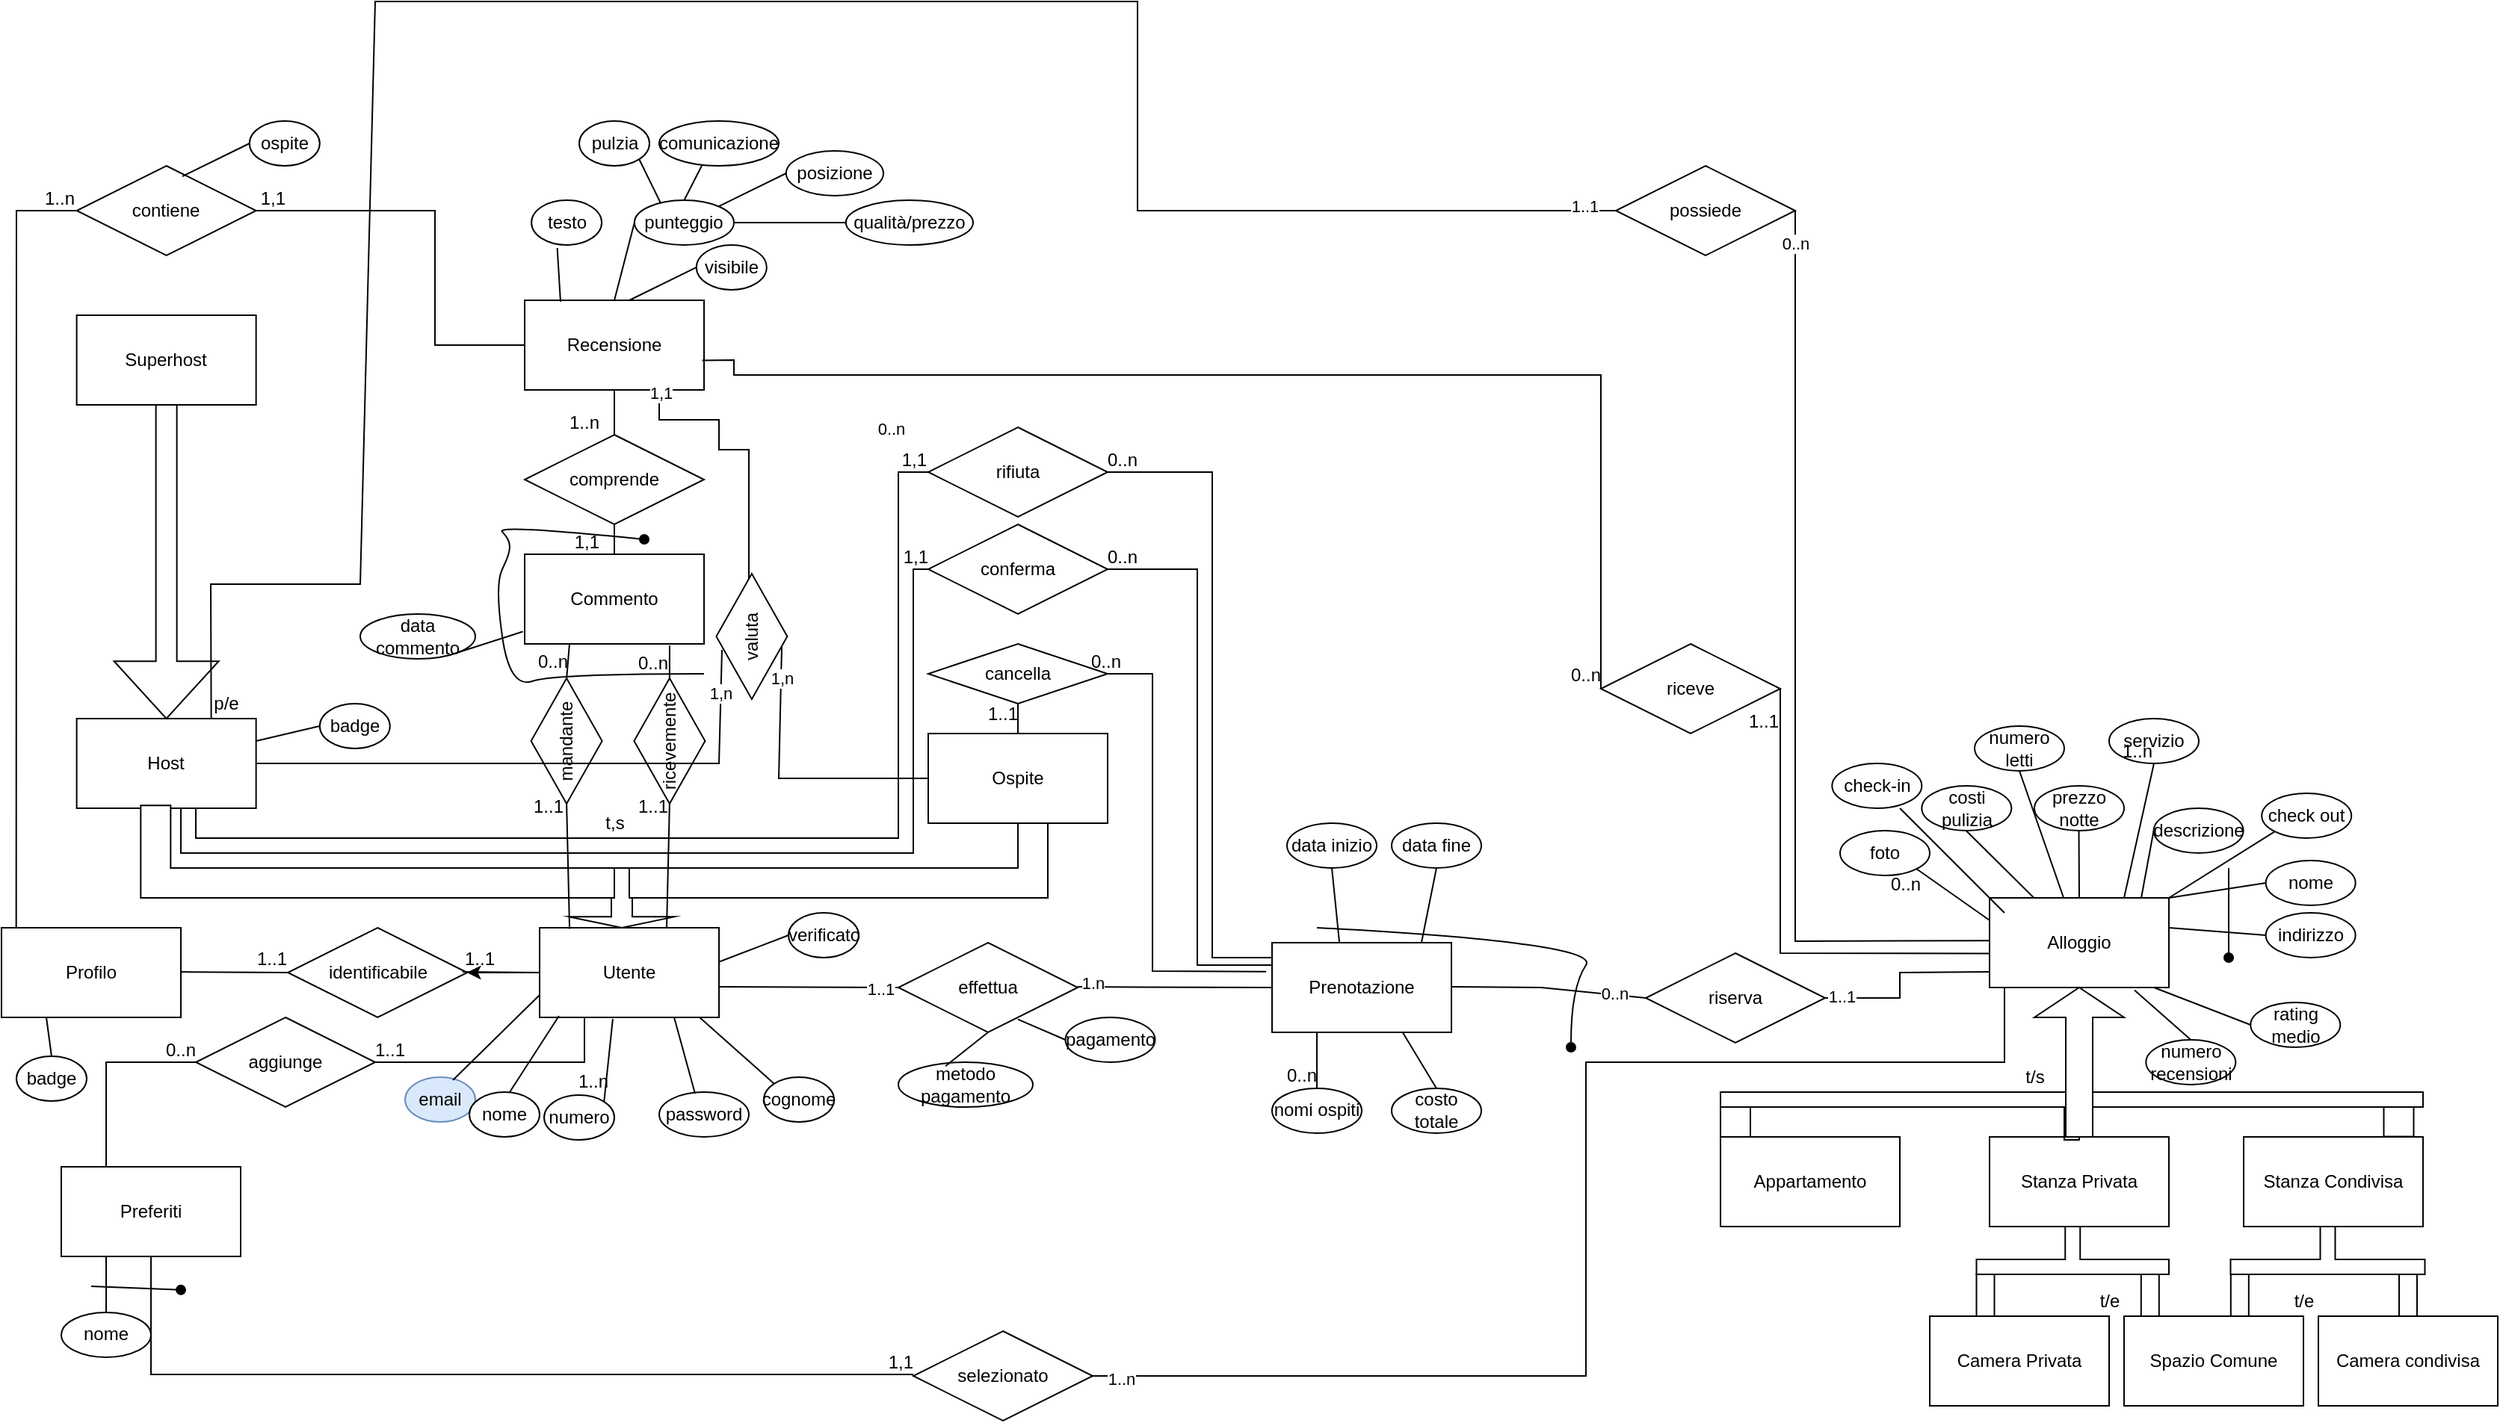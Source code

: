 <mxfile version="20.5.3" type="device"><diagram id="R2lEEEUBdFMjLlhIrx00" name="Page-1"><mxGraphModel dx="1554" dy="806" grid="1" gridSize="10" guides="1" tooltips="1" connect="1" arrows="1" fold="1" page="1" pageScale="1" pageWidth="850" pageHeight="1100" math="0" shadow="0" extFonts="Permanent Marker^https://fonts.googleapis.com/css?family=Permanent+Marker"><root><mxCell id="0"/><mxCell id="1" parent="0"/><mxCell id="AVyPvcWmfiNODIjCDEgU-160" value="aggiunge" style="shape=rhombus;perimeter=rhombusPerimeter;whiteSpace=wrap;html=1;align=center;" parent="1" vertex="1"><mxGeometry x="150" y="820" width="120" height="60" as="geometry"/></mxCell><mxCell id="AVyPvcWmfiNODIjCDEgU-39" value="" style="rounded=0;whiteSpace=wrap;html=1;rotation=90;" parent="1" vertex="1"><mxGeometry x="1610" y="876" width="27.5" height="20" as="geometry"/></mxCell><mxCell id="AVyPvcWmfiNODIjCDEgU-11" value="Alloggio" style="rounded=0;whiteSpace=wrap;html=1;" parent="1" vertex="1"><mxGeometry x="1350.0" y="740" width="120" height="60" as="geometry"/></mxCell><mxCell id="AVyPvcWmfiNODIjCDEgU-12" value="Host" style="rounded=0;whiteSpace=wrap;html=1;" parent="1" vertex="1"><mxGeometry x="70.31" y="620" width="120" height="60" as="geometry"/></mxCell><mxCell id="AVyPvcWmfiNODIjCDEgU-14" value="Ospite" style="rounded=0;whiteSpace=wrap;html=1;" parent="1" vertex="1"><mxGeometry x="640" y="630" width="120" height="60" as="geometry"/></mxCell><mxCell id="AVyPvcWmfiNODIjCDEgU-16" value="" style="shape=singleArrow;direction=north;whiteSpace=wrap;html=1;arrowWidth=0.2;arrowSize=0.183;rotation=-180;" parent="1" vertex="1"><mxGeometry x="400" y="720" width="70" height="40" as="geometry"/></mxCell><mxCell id="AVyPvcWmfiNODIjCDEgU-88" value="" style="edgeStyle=orthogonalEdgeStyle;rounded=0;orthogonalLoop=1;jettySize=auto;html=1;" parent="1" source="AVyPvcWmfiNODIjCDEgU-17" target="AVyPvcWmfiNODIjCDEgU-80" edge="1"><mxGeometry relative="1" as="geometry"/></mxCell><mxCell id="AVyPvcWmfiNODIjCDEgU-163" value="" style="edgeStyle=orthogonalEdgeStyle;rounded=0;orthogonalLoop=1;jettySize=auto;html=1;" parent="1" source="AVyPvcWmfiNODIjCDEgU-17" target="AVyPvcWmfiNODIjCDEgU-80" edge="1"><mxGeometry relative="1" as="geometry"/></mxCell><mxCell id="AVyPvcWmfiNODIjCDEgU-17" value="Utente" style="rounded=0;whiteSpace=wrap;html=1;" parent="1" vertex="1"><mxGeometry x="380" y="760" width="120" height="60" as="geometry"/></mxCell><mxCell id="AVyPvcWmfiNODIjCDEgU-19" value="Prenotazione" style="rounded=0;whiteSpace=wrap;html=1;" parent="1" vertex="1"><mxGeometry x="870" y="770" width="120" height="60" as="geometry"/></mxCell><mxCell id="AVyPvcWmfiNODIjCDEgU-21" value="Recensione" style="rounded=0;whiteSpace=wrap;html=1;" parent="1" vertex="1"><mxGeometry x="370" y="340" width="120" height="60" as="geometry"/></mxCell><mxCell id="AVyPvcWmfiNODIjCDEgU-22" value="" style="shape=corner;whiteSpace=wrap;html=1;rotation=-90;" parent="1" vertex="1"><mxGeometry x="240.64" y="550.65" width="61.88" height="316.83" as="geometry"/></mxCell><mxCell id="AVyPvcWmfiNODIjCDEgU-24" value="" style="shape=corner;whiteSpace=wrap;html=1;rotation=-180;" parent="1" vertex="1"><mxGeometry x="440" y="690" width="280" height="50" as="geometry"/></mxCell><mxCell id="AVyPvcWmfiNODIjCDEgU-26" value="Preferiti" style="rounded=0;whiteSpace=wrap;html=1;" parent="1" vertex="1"><mxGeometry x="60" y="920" width="120" height="60" as="geometry"/></mxCell><mxCell id="AVyPvcWmfiNODIjCDEgU-27" value="Profilo" style="rounded=0;whiteSpace=wrap;html=1;" parent="1" vertex="1"><mxGeometry x="20.0" y="760" width="120" height="60" as="geometry"/></mxCell><mxCell id="AVyPvcWmfiNODIjCDEgU-28" value="Appartamento" style="rounded=0;whiteSpace=wrap;html=1;" parent="1" vertex="1"><mxGeometry x="1170" y="900" width="120" height="60" as="geometry"/></mxCell><mxCell id="AVyPvcWmfiNODIjCDEgU-29" value="Stanza Privata" style="rounded=0;whiteSpace=wrap;html=1;" parent="1" vertex="1"><mxGeometry x="1350.0" y="900" width="120" height="60" as="geometry"/></mxCell><mxCell id="AVyPvcWmfiNODIjCDEgU-30" value="Stanza Condivisa" style="rounded=0;whiteSpace=wrap;html=1;" parent="1" vertex="1"><mxGeometry x="1520" y="900" width="120" height="60" as="geometry"/></mxCell><mxCell id="AVyPvcWmfiNODIjCDEgU-35" value="" style="shape=tee;whiteSpace=wrap;html=1;dx=10;dy=10;rotation=0;" parent="1" vertex="1"><mxGeometry x="1170" y="870" width="470" height="32" as="geometry"/></mxCell><mxCell id="AVyPvcWmfiNODIjCDEgU-37" value="" style="shape=singleArrow;direction=south;whiteSpace=wrap;html=1;rotation=-180;" parent="1" vertex="1"><mxGeometry x="1380" y="800" width="60" height="100" as="geometry"/></mxCell><mxCell id="AVyPvcWmfiNODIjCDEgU-38" value="" style="rounded=0;whiteSpace=wrap;html=1;rotation=90;" parent="1" vertex="1"><mxGeometry x="1170" y="880" width="20" height="20" as="geometry"/></mxCell><mxCell id="AVyPvcWmfiNODIjCDEgU-41" value="Superhost" style="rounded=0;whiteSpace=wrap;html=1;" parent="1" vertex="1"><mxGeometry x="70.31" y="350" width="120" height="60" as="geometry"/></mxCell><mxCell id="AVyPvcWmfiNODIjCDEgU-47" value="email" style="ellipse;whiteSpace=wrap;html=1;align=center;fillColor=#dae8fc;strokeColor=#6c8ebf;" parent="1" vertex="1"><mxGeometry x="290" y="860" width="47" height="30" as="geometry"/></mxCell><mxCell id="AVyPvcWmfiNODIjCDEgU-48" value="nome" style="ellipse;whiteSpace=wrap;html=1;align=center;" parent="1" vertex="1"><mxGeometry x="333" y="870" width="47" height="30" as="geometry"/></mxCell><mxCell id="AVyPvcWmfiNODIjCDEgU-49" value="cognome" style="ellipse;whiteSpace=wrap;html=1;align=center;" parent="1" vertex="1"><mxGeometry x="530" y="860" width="47" height="30" as="geometry"/></mxCell><mxCell id="AVyPvcWmfiNODIjCDEgU-50" value="password" style="ellipse;whiteSpace=wrap;html=1;align=center;" parent="1" vertex="1"><mxGeometry x="460" y="870" width="60" height="30" as="geometry"/></mxCell><mxCell id="AVyPvcWmfiNODIjCDEgU-51" value="" style="endArrow=none;html=1;rounded=0;dashPattern=1 2;exitX=0.408;exitY=1.017;exitDx=0;exitDy=0;entryX=1;entryY=0;entryDx=0;entryDy=0;exitPerimeter=0;" parent="1" source="AVyPvcWmfiNODIjCDEgU-17" target="AVyPvcWmfiNODIjCDEgU-53" edge="1"><mxGeometry relative="1" as="geometry"><mxPoint x="480" y="979.09" as="sourcePoint"/><mxPoint x="640" y="979.09" as="targetPoint"/><Array as="points"/></mxGeometry></mxCell><mxCell id="AVyPvcWmfiNODIjCDEgU-52" value="1..n" style="resizable=0;html=1;align=right;verticalAlign=bottom;" parent="AVyPvcWmfiNODIjCDEgU-51" connectable="0" vertex="1"><mxGeometry x="1" relative="1" as="geometry"><mxPoint x="3" y="-5" as="offset"/></mxGeometry></mxCell><mxCell id="AVyPvcWmfiNODIjCDEgU-53" value="numero" style="ellipse;whiteSpace=wrap;html=1;align=center;" parent="1" vertex="1"><mxGeometry x="383" y="872" width="47" height="30" as="geometry"/></mxCell><mxCell id="AVyPvcWmfiNODIjCDEgU-54" value="" style="endArrow=none;html=1;rounded=0;entryX=0;entryY=0.75;entryDx=0;entryDy=0;exitX=0.681;exitY=0.067;exitDx=0;exitDy=0;exitPerimeter=0;" parent="1" source="AVyPvcWmfiNODIjCDEgU-47" target="AVyPvcWmfiNODIjCDEgU-17" edge="1"><mxGeometry relative="1" as="geometry"><mxPoint x="337" y="874.55" as="sourcePoint"/><mxPoint x="380" y="880" as="targetPoint"/><Array as="points"/></mxGeometry></mxCell><mxCell id="AVyPvcWmfiNODIjCDEgU-55" value="" style="endArrow=none;html=1;rounded=0;entryX=0.108;entryY=0.983;entryDx=0;entryDy=0;entryPerimeter=0;" parent="1" target="AVyPvcWmfiNODIjCDEgU-17" edge="1"><mxGeometry relative="1" as="geometry"><mxPoint x="360" y="870" as="sourcePoint"/><mxPoint x="390" y="900" as="targetPoint"/><Array as="points"/></mxGeometry></mxCell><mxCell id="AVyPvcWmfiNODIjCDEgU-56" value="" style="endArrow=none;html=1;rounded=0;entryX=0;entryY=0;entryDx=0;entryDy=0;exitX=0.892;exitY=1;exitDx=0;exitDy=0;exitPerimeter=0;" parent="1" source="AVyPvcWmfiNODIjCDEgU-17" target="AVyPvcWmfiNODIjCDEgU-49" edge="1"><mxGeometry relative="1" as="geometry"><mxPoint x="480" y="886.48" as="sourcePoint"/><mxPoint x="543.853" y="900.004" as="targetPoint"/><Array as="points"/></mxGeometry></mxCell><mxCell id="AVyPvcWmfiNODIjCDEgU-57" value="" style="endArrow=none;html=1;rounded=0;entryX=0.4;entryY=0.033;entryDx=0;entryDy=0;exitX=0.75;exitY=1;exitDx=0;exitDy=0;entryPerimeter=0;" parent="1" source="AVyPvcWmfiNODIjCDEgU-17" target="AVyPvcWmfiNODIjCDEgU-50" edge="1"><mxGeometry relative="1" as="geometry"><mxPoint x="510" y="900" as="sourcePoint"/><mxPoint x="540.0" y="885" as="targetPoint"/><Array as="points"/></mxGeometry></mxCell><mxCell id="AVyPvcWmfiNODIjCDEgU-58" value="verificato" style="ellipse;whiteSpace=wrap;html=1;align=center;" parent="1" vertex="1"><mxGeometry x="546.5" y="750" width="47" height="30" as="geometry"/></mxCell><mxCell id="AVyPvcWmfiNODIjCDEgU-59" value="" style="endArrow=none;html=1;rounded=0;entryX=0;entryY=0.5;entryDx=0;entryDy=0;exitX=1.005;exitY=0.377;exitDx=0;exitDy=0;exitPerimeter=0;" parent="1" source="AVyPvcWmfiNODIjCDEgU-17" target="AVyPvcWmfiNODIjCDEgU-58" edge="1"><mxGeometry relative="1" as="geometry"><mxPoint x="500" y="770" as="sourcePoint"/><mxPoint x="563.853" y="760.004" as="targetPoint"/><Array as="points"/></mxGeometry></mxCell><mxCell id="AVyPvcWmfiNODIjCDEgU-61" value="effettua" style="shape=rhombus;perimeter=rhombusPerimeter;whiteSpace=wrap;html=1;align=center;" parent="1" vertex="1"><mxGeometry x="620" y="770" width="120" height="60" as="geometry"/></mxCell><mxCell id="AVyPvcWmfiNODIjCDEgU-62" value="riserva" style="shape=rhombus;perimeter=rhombusPerimeter;whiteSpace=wrap;html=1;align=center;" parent="1" vertex="1"><mxGeometry x="1120" y="777" width="120" height="60" as="geometry"/></mxCell><mxCell id="AVyPvcWmfiNODIjCDEgU-63" value="pagamento" style="ellipse;whiteSpace=wrap;html=1;align=center;" parent="1" vertex="1"><mxGeometry x="731.76" y="820" width="60" height="30" as="geometry"/></mxCell><mxCell id="AVyPvcWmfiNODIjCDEgU-64" value="" style="endArrow=none;html=1;rounded=0;entryX=0;entryY=0.5;entryDx=0;entryDy=0;exitX=0.852;exitY=0.655;exitDx=0;exitDy=0;exitPerimeter=0;" parent="1" target="AVyPvcWmfiNODIjCDEgU-63" edge="1"><mxGeometry relative="1" as="geometry"><mxPoint x="700.0" y="821.3" as="sourcePoint"/><mxPoint x="754.76" y="800" as="targetPoint"/><Array as="points"/></mxGeometry></mxCell><mxCell id="AVyPvcWmfiNODIjCDEgU-69" value="" style="endArrow=none;html=1;rounded=0;" parent="1" edge="1"><mxGeometry relative="1" as="geometry"><mxPoint x="500" y="799.55" as="sourcePoint"/><mxPoint x="620" y="800" as="targetPoint"/></mxGeometry></mxCell><mxCell id="Gj73CBvljKfEd9_Tc63P-2" value="1..1" style="edgeLabel;html=1;align=center;verticalAlign=middle;resizable=0;points=[];" parent="AVyPvcWmfiNODIjCDEgU-69" vertex="1" connectable="0"><mxGeometry x="0.8" y="-1" relative="1" as="geometry"><mxPoint as="offset"/></mxGeometry></mxCell><mxCell id="AVyPvcWmfiNODIjCDEgU-70" value="" style="endArrow=none;html=1;rounded=0;entryX=0;entryY=0.5;entryDx=0;entryDy=0;" parent="1" target="AVyPvcWmfiNODIjCDEgU-19" edge="1"><mxGeometry relative="1" as="geometry"><mxPoint x="740" y="799.55" as="sourcePoint"/><mxPoint x="860" y="800" as="targetPoint"/></mxGeometry></mxCell><mxCell id="Gj73CBvljKfEd9_Tc63P-1" value="1.n" style="edgeLabel;html=1;align=center;verticalAlign=middle;resizable=0;points=[];" parent="AVyPvcWmfiNODIjCDEgU-70" vertex="1" connectable="0"><mxGeometry x="-0.846" y="3" relative="1" as="geometry"><mxPoint as="offset"/></mxGeometry></mxCell><mxCell id="AVyPvcWmfiNODIjCDEgU-72" value="" style="endArrow=none;html=1;rounded=0;entryX=0;entryY=0.5;entryDx=0;entryDy=0;" parent="1" target="AVyPvcWmfiNODIjCDEgU-62" edge="1"><mxGeometry relative="1" as="geometry"><mxPoint x="990" y="799.55" as="sourcePoint"/><mxPoint x="1120" y="800" as="targetPoint"/><Array as="points"><mxPoint x="1050" y="800"/></Array></mxGeometry></mxCell><mxCell id="Gj73CBvljKfEd9_Tc63P-3" value="0..n" style="edgeLabel;html=1;align=center;verticalAlign=middle;resizable=0;points=[];" parent="AVyPvcWmfiNODIjCDEgU-72" vertex="1" connectable="0"><mxGeometry x="0.675" y="1" relative="1" as="geometry"><mxPoint as="offset"/></mxGeometry></mxCell><mxCell id="AVyPvcWmfiNODIjCDEgU-73" value="" style="endArrow=none;html=1;rounded=0;exitX=1;exitY=0.5;exitDx=0;exitDy=0;" parent="1" source="AVyPvcWmfiNODIjCDEgU-62" edge="1"><mxGeometry relative="1" as="geometry"><mxPoint x="1250" y="789.09" as="sourcePoint"/><mxPoint x="1350" y="789.54" as="targetPoint"/><Array as="points"><mxPoint x="1290" y="807"/><mxPoint x="1290" y="790"/></Array></mxGeometry></mxCell><mxCell id="Gj73CBvljKfEd9_Tc63P-4" value="1..1" style="edgeLabel;html=1;align=center;verticalAlign=middle;resizable=0;points=[];" parent="AVyPvcWmfiNODIjCDEgU-73" vertex="1" connectable="0"><mxGeometry x="-0.827" y="1" relative="1" as="geometry"><mxPoint as="offset"/></mxGeometry></mxCell><mxCell id="AVyPvcWmfiNODIjCDEgU-74" value="" style="shape=tee;whiteSpace=wrap;html=1;dx=10;dy=10;rotation=-180;" parent="1" vertex="1"><mxGeometry x="1341.25" y="960" width="128.75" height="32" as="geometry"/></mxCell><mxCell id="AVyPvcWmfiNODIjCDEgU-75" value="" style="shape=tee;whiteSpace=wrap;html=1;dx=10;dy=10;rotation=-180;" parent="1" vertex="1"><mxGeometry x="1511.25" y="960" width="130" height="32" as="geometry"/></mxCell><mxCell id="AVyPvcWmfiNODIjCDEgU-76" value="" style="rounded=0;whiteSpace=wrap;html=1;rotation=90;" parent="1" vertex="1"><mxGeometry x="1329.84" y="1003.42" width="34.82" height="12" as="geometry"/></mxCell><mxCell id="AVyPvcWmfiNODIjCDEgU-77" value="" style="rounded=0;whiteSpace=wrap;html=1;rotation=90;" parent="1" vertex="1"><mxGeometry x="1440.0" y="1003.42" width="34.82" height="12" as="geometry"/></mxCell><mxCell id="AVyPvcWmfiNODIjCDEgU-78" value="" style="rounded=0;whiteSpace=wrap;html=1;rotation=90;" parent="1" vertex="1"><mxGeometry x="1500" y="1003.42" width="34.82" height="12" as="geometry"/></mxCell><mxCell id="AVyPvcWmfiNODIjCDEgU-79" value="" style="rounded=0;whiteSpace=wrap;html=1;rotation=90;" parent="1" vertex="1"><mxGeometry x="1612.59" y="1003.42" width="34.82" height="12" as="geometry"/></mxCell><mxCell id="AVyPvcWmfiNODIjCDEgU-33" value="Camera condivisa" style="rounded=0;whiteSpace=wrap;html=1;" parent="1" vertex="1"><mxGeometry x="1570" y="1020" width="120" height="60" as="geometry"/></mxCell><mxCell id="AVyPvcWmfiNODIjCDEgU-31" value="Spazio Comune" style="rounded=0;whiteSpace=wrap;html=1;" parent="1" vertex="1"><mxGeometry x="1440" y="1020" width="120" height="60" as="geometry"/></mxCell><mxCell id="AVyPvcWmfiNODIjCDEgU-32" value="Camera Privata" style="rounded=0;whiteSpace=wrap;html=1;" parent="1" vertex="1"><mxGeometry x="1310" y="1020" width="120" height="60" as="geometry"/></mxCell><mxCell id="AVyPvcWmfiNODIjCDEgU-80" value="identificabile" style="shape=rhombus;perimeter=rhombusPerimeter;whiteSpace=wrap;html=1;align=center;" parent="1" vertex="1"><mxGeometry x="211.58" y="760" width="120" height="60" as="geometry"/></mxCell><mxCell id="AVyPvcWmfiNODIjCDEgU-82" value="" style="endArrow=none;html=1;rounded=0;entryX=0;entryY=0.5;entryDx=0;entryDy=0;" parent="1" target="AVyPvcWmfiNODIjCDEgU-80" edge="1"><mxGeometry relative="1" as="geometry"><mxPoint x="140" y="789.55" as="sourcePoint"/><mxPoint x="300" y="789.55" as="targetPoint"/></mxGeometry></mxCell><mxCell id="AVyPvcWmfiNODIjCDEgU-84" value="1..1" style="resizable=0;html=1;align=right;verticalAlign=bottom;" parent="AVyPvcWmfiNODIjCDEgU-82" connectable="0" vertex="1"><mxGeometry x="1" relative="1" as="geometry"/></mxCell><mxCell id="AVyPvcWmfiNODIjCDEgU-85" value="" style="endArrow=none;html=1;rounded=0;" parent="1" edge="1"><mxGeometry relative="1" as="geometry"><mxPoint x="328.42" y="789.55" as="sourcePoint"/><mxPoint x="380" y="790" as="targetPoint"/></mxGeometry></mxCell><mxCell id="AVyPvcWmfiNODIjCDEgU-86" value="1..1" style="resizable=0;html=1;align=left;verticalAlign=bottom;" parent="AVyPvcWmfiNODIjCDEgU-85" connectable="0" vertex="1"><mxGeometry x="-1" relative="1" as="geometry"/></mxCell><mxCell id="AVyPvcWmfiNODIjCDEgU-89" value="indirizzo" style="ellipse;whiteSpace=wrap;html=1;align=center;" parent="1" vertex="1"><mxGeometry x="1534.82" y="750" width="60" height="30" as="geometry"/></mxCell><mxCell id="AVyPvcWmfiNODIjCDEgU-90" value="" style="endArrow=none;html=1;rounded=0;entryX=0;entryY=0.5;entryDx=0;entryDy=0;exitX=1;exitY=0.5;exitDx=0;exitDy=0;" parent="1" target="AVyPvcWmfiNODIjCDEgU-89" edge="1"><mxGeometry relative="1" as="geometry"><mxPoint x="1470" y="760" as="sourcePoint"/><mxPoint x="1544.76" y="700" as="targetPoint"/><Array as="points"/></mxGeometry></mxCell><mxCell id="AVyPvcWmfiNODIjCDEgU-93" value="nome" style="ellipse;whiteSpace=wrap;html=1;align=center;" parent="1" vertex="1"><mxGeometry x="1534.82" y="715" width="60" height="30" as="geometry"/></mxCell><mxCell id="AVyPvcWmfiNODIjCDEgU-94" value="" style="endArrow=none;html=1;rounded=0;entryX=0;entryY=0.5;entryDx=0;entryDy=0;exitX=1;exitY=0.5;exitDx=0;exitDy=0;" parent="1" target="AVyPvcWmfiNODIjCDEgU-93" edge="1"><mxGeometry relative="1" as="geometry"><mxPoint x="1470" y="740" as="sourcePoint"/><mxPoint x="1544.76" y="680" as="targetPoint"/><Array as="points"/></mxGeometry></mxCell><mxCell id="AVyPvcWmfiNODIjCDEgU-95" value="descrizione" style="ellipse;whiteSpace=wrap;html=1;align=center;" parent="1" vertex="1"><mxGeometry x="1459.82" y="680" width="60" height="30" as="geometry"/></mxCell><mxCell id="AVyPvcWmfiNODIjCDEgU-96" value="" style="endArrow=none;html=1;rounded=0;entryX=0;entryY=0.5;entryDx=0;entryDy=0;exitX=0.846;exitY=-0.002;exitDx=0;exitDy=0;exitPerimeter=0;" parent="1" source="AVyPvcWmfiNODIjCDEgU-11" target="AVyPvcWmfiNODIjCDEgU-95" edge="1"><mxGeometry relative="1" as="geometry"><mxPoint x="1395" y="705" as="sourcePoint"/><mxPoint x="1469.76" y="645" as="targetPoint"/><Array as="points"/></mxGeometry></mxCell><mxCell id="AVyPvcWmfiNODIjCDEgU-97" value="prezzo notte" style="ellipse;whiteSpace=wrap;html=1;align=center;" parent="1" vertex="1"><mxGeometry x="1380.0" y="665" width="60" height="30" as="geometry"/></mxCell><mxCell id="AVyPvcWmfiNODIjCDEgU-98" value="" style="endArrow=none;html=1;rounded=0;entryX=0;entryY=0.5;entryDx=0;entryDy=0;exitX=0.5;exitY=0;exitDx=0;exitDy=0;" parent="1" source="AVyPvcWmfiNODIjCDEgU-11" edge="1"><mxGeometry relative="1" as="geometry"><mxPoint x="1401.47" y="740.0" as="sourcePoint"/><mxPoint x="1409.77" y="695.12" as="targetPoint"/><Array as="points"/></mxGeometry></mxCell><mxCell id="AVyPvcWmfiNODIjCDEgU-99" value="costi pulizia" style="ellipse;whiteSpace=wrap;html=1;align=center;" parent="1" vertex="1"><mxGeometry x="1304.66" y="665" width="60" height="30" as="geometry"/></mxCell><mxCell id="AVyPvcWmfiNODIjCDEgU-100" value="" style="endArrow=none;html=1;rounded=0;entryX=0;entryY=0.5;entryDx=0;entryDy=0;" parent="1" source="AVyPvcWmfiNODIjCDEgU-11" edge="1"><mxGeometry relative="1" as="geometry"><mxPoint x="1334.66" y="740" as="sourcePoint"/><mxPoint x="1334.43" y="695.12" as="targetPoint"/><Array as="points"/></mxGeometry></mxCell><mxCell id="AVyPvcWmfiNODIjCDEgU-101" value="foto" style="ellipse;whiteSpace=wrap;html=1;align=center;" parent="1" vertex="1"><mxGeometry x="1250.0" y="695" width="60" height="30" as="geometry"/></mxCell><mxCell id="AVyPvcWmfiNODIjCDEgU-111" value="" style="endArrow=none;html=1;rounded=0;exitX=0;exitY=0.25;exitDx=0;exitDy=0;entryX=1;entryY=1;entryDx=0;entryDy=0;" parent="1" source="AVyPvcWmfiNODIjCDEgU-11" target="AVyPvcWmfiNODIjCDEgU-101" edge="1"><mxGeometry relative="1" as="geometry"><mxPoint x="980" y="860" as="sourcePoint"/><mxPoint x="1310" y="730" as="targetPoint"/></mxGeometry></mxCell><mxCell id="AVyPvcWmfiNODIjCDEgU-112" value="0..n" style="resizable=0;html=1;align=right;verticalAlign=bottom;" parent="AVyPvcWmfiNODIjCDEgU-111" connectable="0" vertex="1"><mxGeometry x="1" relative="1" as="geometry"><mxPoint x="3" y="19" as="offset"/></mxGeometry></mxCell><mxCell id="AVyPvcWmfiNODIjCDEgU-113" value="servizio" style="ellipse;whiteSpace=wrap;html=1;align=center;" parent="1" vertex="1"><mxGeometry x="1430.0" y="620" width="60" height="30" as="geometry"/></mxCell><mxCell id="AVyPvcWmfiNODIjCDEgU-114" value="" style="endArrow=none;html=1;rounded=0;entryX=0.5;entryY=1;entryDx=0;entryDy=0;exitX=0.75;exitY=0;exitDx=0;exitDy=0;" parent="1" source="AVyPvcWmfiNODIjCDEgU-11" target="AVyPvcWmfiNODIjCDEgU-113" edge="1"><mxGeometry relative="1" as="geometry"><mxPoint x="1440" y="730" as="sourcePoint"/><mxPoint x="1490" y="655" as="targetPoint"/></mxGeometry></mxCell><mxCell id="AVyPvcWmfiNODIjCDEgU-115" value="1..n" style="resizable=0;html=1;align=right;verticalAlign=bottom;" parent="AVyPvcWmfiNODIjCDEgU-114" connectable="0" vertex="1"><mxGeometry x="1" relative="1" as="geometry"/></mxCell><mxCell id="AVyPvcWmfiNODIjCDEgU-116" value="numero letti" style="ellipse;whiteSpace=wrap;html=1;align=center;" parent="1" vertex="1"><mxGeometry x="1340.0" y="625" width="60" height="30" as="geometry"/></mxCell><mxCell id="AVyPvcWmfiNODIjCDEgU-117" value="" style="endArrow=none;html=1;rounded=0;entryX=0.5;entryY=1;entryDx=0;entryDy=0;" parent="1" source="AVyPvcWmfiNODIjCDEgU-11" target="AVyPvcWmfiNODIjCDEgU-116" edge="1"><mxGeometry relative="1" as="geometry"><mxPoint x="1350" y="745" as="sourcePoint"/><mxPoint x="1400" y="660" as="targetPoint"/></mxGeometry></mxCell><mxCell id="AVyPvcWmfiNODIjCDEgU-118" value="" style="resizable=0;html=1;align=right;verticalAlign=bottom;" parent="AVyPvcWmfiNODIjCDEgU-117" connectable="0" vertex="1"><mxGeometry x="1" relative="1" as="geometry"/></mxCell><mxCell id="AVyPvcWmfiNODIjCDEgU-121" value="check-in" style="ellipse;whiteSpace=wrap;html=1;align=center;" parent="1" vertex="1"><mxGeometry x="1244.66" y="650" width="60" height="30" as="geometry"/></mxCell><mxCell id="AVyPvcWmfiNODIjCDEgU-122" value="" style="endArrow=none;html=1;rounded=0;entryX=0.756;entryY=1;entryDx=0;entryDy=0;exitX=0.083;exitY=0.167;exitDx=0;exitDy=0;exitPerimeter=0;entryPerimeter=0;" parent="1" source="AVyPvcWmfiNODIjCDEgU-11" target="AVyPvcWmfiNODIjCDEgU-121" edge="1"><mxGeometry relative="1" as="geometry"><mxPoint x="1304.225" y="765" as="sourcePoint"/><mxPoint x="1304.66" y="685" as="targetPoint"/></mxGeometry></mxCell><mxCell id="AVyPvcWmfiNODIjCDEgU-123" value="" style="resizable=0;html=1;align=right;verticalAlign=bottom;" parent="AVyPvcWmfiNODIjCDEgU-122" connectable="0" vertex="1"><mxGeometry x="1" relative="1" as="geometry"/></mxCell><mxCell id="AVyPvcWmfiNODIjCDEgU-124" value="check out" style="ellipse;whiteSpace=wrap;html=1;align=center;" parent="1" vertex="1"><mxGeometry x="1532.11" y="670" width="60" height="30" as="geometry"/></mxCell><mxCell id="AVyPvcWmfiNODIjCDEgU-125" value="" style="endArrow=none;html=1;rounded=0;entryX=0;entryY=1;entryDx=0;entryDy=0;exitX=1;exitY=0;exitDx=0;exitDy=0;" parent="1" source="AVyPvcWmfiNODIjCDEgU-11" target="AVyPvcWmfiNODIjCDEgU-124" edge="1"><mxGeometry relative="1" as="geometry"><mxPoint x="1647.41" y="770.02" as="sourcePoint"/><mxPoint x="1592.11" y="705" as="targetPoint"/></mxGeometry></mxCell><mxCell id="AVyPvcWmfiNODIjCDEgU-126" value="" style="resizable=0;html=1;align=right;verticalAlign=bottom;" parent="AVyPvcWmfiNODIjCDEgU-125" connectable="0" vertex="1"><mxGeometry x="1" relative="1" as="geometry"/></mxCell><mxCell id="AVyPvcWmfiNODIjCDEgU-131" value="rating medio" style="ellipse;whiteSpace=wrap;html=1;align=center;" parent="1" vertex="1"><mxGeometry x="1524.64" y="810" width="60" height="30" as="geometry"/></mxCell><mxCell id="AVyPvcWmfiNODIjCDEgU-132" value="" style="endArrow=none;html=1;rounded=0;entryX=0;entryY=0.5;entryDx=0;entryDy=0;" parent="1" target="AVyPvcWmfiNODIjCDEgU-131" edge="1"><mxGeometry relative="1" as="geometry"><mxPoint x="1460" y="800" as="sourcePoint"/><mxPoint x="1534.58" y="760" as="targetPoint"/><Array as="points"/></mxGeometry></mxCell><mxCell id="AVyPvcWmfiNODIjCDEgU-133" value="numero recensioni" style="ellipse;whiteSpace=wrap;html=1;align=center;" parent="1" vertex="1"><mxGeometry x="1454.66" y="835" width="60" height="30" as="geometry"/></mxCell><mxCell id="AVyPvcWmfiNODIjCDEgU-134" value="" style="endArrow=none;html=1;rounded=0;entryX=0.5;entryY=0;entryDx=0;entryDy=0;exitX=0.808;exitY=1.029;exitDx=0;exitDy=0;exitPerimeter=0;" parent="1" source="AVyPvcWmfiNODIjCDEgU-11" target="AVyPvcWmfiNODIjCDEgU-133" edge="1"><mxGeometry relative="1" as="geometry"><mxPoint x="1560" y="825" as="sourcePoint"/><mxPoint x="1484.43" y="865.12" as="targetPoint"/><Array as="points"/></mxGeometry></mxCell><mxCell id="AVyPvcWmfiNODIjCDEgU-137" value="data inizio" style="ellipse;whiteSpace=wrap;html=1;align=center;" parent="1" vertex="1"><mxGeometry x="880.0" y="690" width="60" height="30" as="geometry"/></mxCell><mxCell id="AVyPvcWmfiNODIjCDEgU-138" value="" style="endArrow=none;html=1;rounded=0;entryX=0.5;entryY=1;entryDx=0;entryDy=0;" parent="1" target="AVyPvcWmfiNODIjCDEgU-137" edge="1"><mxGeometry relative="1" as="geometry"><mxPoint x="915.064" y="770" as="sourcePoint"/><mxPoint x="869.77" y="725.12" as="targetPoint"/><Array as="points"/></mxGeometry></mxCell><mxCell id="AVyPvcWmfiNODIjCDEgU-139" value="data fine" style="ellipse;whiteSpace=wrap;html=1;align=center;" parent="1" vertex="1"><mxGeometry x="950.0" y="690" width="60" height="30" as="geometry"/></mxCell><mxCell id="AVyPvcWmfiNODIjCDEgU-140" value="" style="endArrow=none;html=1;rounded=0;entryX=0.5;entryY=1;entryDx=0;entryDy=0;exitX=0.833;exitY=0;exitDx=0;exitDy=0;exitPerimeter=0;" parent="1" source="AVyPvcWmfiNODIjCDEgU-19" target="AVyPvcWmfiNODIjCDEgU-139" edge="1"><mxGeometry relative="1" as="geometry"><mxPoint x="985.064" y="770" as="sourcePoint"/><mxPoint x="939.77" y="725.12" as="targetPoint"/><Array as="points"/></mxGeometry></mxCell><mxCell id="AVyPvcWmfiNODIjCDEgU-146" value="" style="endArrow=none;html=1;rounded=0;exitX=0.25;exitY=1;exitDx=0;exitDy=0;" parent="1" source="AVyPvcWmfiNODIjCDEgU-19" edge="1"><mxGeometry relative="1" as="geometry"><mxPoint x="940" y="892.48" as="sourcePoint"/><mxPoint x="900" y="867.48" as="targetPoint"/></mxGeometry></mxCell><mxCell id="AVyPvcWmfiNODIjCDEgU-147" value="0..n" style="resizable=0;html=1;align=right;verticalAlign=bottom;" parent="AVyPvcWmfiNODIjCDEgU-146" connectable="0" vertex="1"><mxGeometry x="1" relative="1" as="geometry"/></mxCell><mxCell id="AVyPvcWmfiNODIjCDEgU-148" value="nomi ospiti" style="ellipse;whiteSpace=wrap;html=1;align=center;" parent="1" vertex="1"><mxGeometry x="870.0" y="867.48" width="60" height="30" as="geometry"/></mxCell><mxCell id="AVyPvcWmfiNODIjCDEgU-149" value="costo totale" style="ellipse;whiteSpace=wrap;html=1;align=center;" parent="1" vertex="1"><mxGeometry x="950.0" y="867.48" width="60" height="30" as="geometry"/></mxCell><mxCell id="AVyPvcWmfiNODIjCDEgU-150" value="" style="endArrow=none;html=1;rounded=0;entryX=0;entryY=0.5;entryDx=0;entryDy=0;exitX=0.5;exitY=0;exitDx=0;exitDy=0;" parent="1" source="AVyPvcWmfiNODIjCDEgU-149" edge="1"><mxGeometry relative="1" as="geometry"><mxPoint x="1002.644" y="874.88" as="sourcePoint"/><mxPoint x="957.35" y="830.0" as="targetPoint"/><Array as="points"/></mxGeometry></mxCell><mxCell id="AVyPvcWmfiNODIjCDEgU-156" value="metodo pagamento" style="ellipse;whiteSpace=wrap;html=1;align=center;" parent="1" vertex="1"><mxGeometry x="620" y="850" width="90" height="30" as="geometry"/></mxCell><mxCell id="AVyPvcWmfiNODIjCDEgU-157" value="" style="endArrow=none;html=1;rounded=0;entryX=0.351;entryY=0.086;entryDx=0;entryDy=0;exitX=0.5;exitY=1;exitDx=0;exitDy=0;entryPerimeter=0;" parent="1" source="AVyPvcWmfiNODIjCDEgU-61" target="AVyPvcWmfiNODIjCDEgU-156" edge="1"><mxGeometry relative="1" as="geometry"><mxPoint x="720" y="840" as="sourcePoint"/><mxPoint x="741.76" y="845" as="targetPoint"/><Array as="points"/></mxGeometry></mxCell><mxCell id="AVyPvcWmfiNODIjCDEgU-158" value="" style="endArrow=none;html=1;rounded=0;exitX=0.25;exitY=1;exitDx=0;exitDy=0;" parent="1" source="AVyPvcWmfiNODIjCDEgU-17" edge="1"><mxGeometry relative="1" as="geometry"><mxPoint x="410" y="850" as="sourcePoint"/><mxPoint x="270" y="850" as="targetPoint"/><Array as="points"><mxPoint x="410" y="850"/></Array></mxGeometry></mxCell><mxCell id="AVyPvcWmfiNODIjCDEgU-159" value="1..1" style="resizable=0;html=1;align=right;verticalAlign=bottom;" parent="AVyPvcWmfiNODIjCDEgU-158" connectable="0" vertex="1"><mxGeometry x="1" relative="1" as="geometry"><mxPoint x="20" as="offset"/></mxGeometry></mxCell><mxCell id="AVyPvcWmfiNODIjCDEgU-161" value="" style="endArrow=none;html=1;rounded=0;entryX=0;entryY=0.5;entryDx=0;entryDy=0;exitX=0.25;exitY=0;exitDx=0;exitDy=0;" parent="1" source="AVyPvcWmfiNODIjCDEgU-26" target="AVyPvcWmfiNODIjCDEgU-160" edge="1"><mxGeometry relative="1" as="geometry"><mxPoint x="120" y="900" as="sourcePoint"/><mxPoint x="280" y="900" as="targetPoint"/><Array as="points"><mxPoint x="90" y="850"/></Array></mxGeometry></mxCell><mxCell id="AVyPvcWmfiNODIjCDEgU-162" value="0..n" style="resizable=0;html=1;align=right;verticalAlign=bottom;" parent="AVyPvcWmfiNODIjCDEgU-161" connectable="0" vertex="1"><mxGeometry x="1" relative="1" as="geometry"/></mxCell><mxCell id="AVyPvcWmfiNODIjCDEgU-166" value="riceve" style="shape=rhombus;perimeter=rhombusPerimeter;whiteSpace=wrap;html=1;align=center;fontStyle=0;fillColor=default;" parent="1" vertex="1"><mxGeometry x="1090" y="570" width="120" height="60" as="geometry"/></mxCell><mxCell id="AVyPvcWmfiNODIjCDEgU-168" value="" style="endArrow=none;html=1;rounded=0;" parent="1" edge="1"><mxGeometry relative="1" as="geometry"><mxPoint x="750" y="1060" as="sourcePoint"/><mxPoint x="1360" y="799.54" as="targetPoint"/><Array as="points"><mxPoint x="1080" y="1060"/><mxPoint x="1080" y="850"/><mxPoint x="1300" y="850"/><mxPoint x="1360" y="850"/></Array></mxGeometry></mxCell><mxCell id="AVyPvcWmfiNODIjCDEgU-170" value="1..n" style="edgeLabel;html=1;align=center;verticalAlign=middle;resizable=0;points=[];" parent="AVyPvcWmfiNODIjCDEgU-168" vertex="1" connectable="0"><mxGeometry x="-0.96" y="-2" relative="1" as="geometry"><mxPoint x="1" as="offset"/></mxGeometry></mxCell><mxCell id="AVyPvcWmfiNODIjCDEgU-169" value="selezionato" style="shape=rhombus;perimeter=rhombusPerimeter;whiteSpace=wrap;html=1;align=center;" parent="1" vertex="1"><mxGeometry x="630" y="1030" width="120" height="60" as="geometry"/></mxCell><mxCell id="AVyPvcWmfiNODIjCDEgU-171" value="" style="endArrow=none;html=1;rounded=0;exitX=0.5;exitY=1;exitDx=0;exitDy=0;" parent="1" source="AVyPvcWmfiNODIjCDEgU-26" edge="1"><mxGeometry relative="1" as="geometry"><mxPoint x="100" y="990" as="sourcePoint"/><mxPoint x="630" y="1059" as="targetPoint"/><Array as="points"><mxPoint x="120" y="1059"/></Array></mxGeometry></mxCell><mxCell id="AVyPvcWmfiNODIjCDEgU-172" value="1,1" style="resizable=0;html=1;align=right;verticalAlign=bottom;" parent="AVyPvcWmfiNODIjCDEgU-171" connectable="0" vertex="1"><mxGeometry x="1" relative="1" as="geometry"/></mxCell><mxCell id="AVyPvcWmfiNODIjCDEgU-175" value="badge" style="ellipse;whiteSpace=wrap;html=1;align=center;" parent="1" vertex="1"><mxGeometry x="232.9" y="610" width="47" height="30" as="geometry"/></mxCell><mxCell id="AVyPvcWmfiNODIjCDEgU-176" value="conferma" style="shape=rhombus;perimeter=rhombusPerimeter;whiteSpace=wrap;html=1;align=center;" parent="1" vertex="1"><mxGeometry x="640" y="490" width="120" height="60" as="geometry"/></mxCell><mxCell id="AVyPvcWmfiNODIjCDEgU-178" value="" style="endArrow=none;html=1;rounded=0;entryX=1;entryY=0.5;entryDx=0;entryDy=0;exitX=0;exitY=0.25;exitDx=0;exitDy=0;" parent="1" source="AVyPvcWmfiNODIjCDEgU-19" target="AVyPvcWmfiNODIjCDEgU-176" edge="1"><mxGeometry relative="1" as="geometry"><mxPoint x="820" y="740" as="sourcePoint"/><mxPoint x="750" y="850" as="targetPoint"/><Array as="points"><mxPoint x="820" y="785"/><mxPoint x="820" y="520"/></Array></mxGeometry></mxCell><mxCell id="AVyPvcWmfiNODIjCDEgU-179" value="0..n" style="resizable=0;html=1;align=right;verticalAlign=bottom;" parent="AVyPvcWmfiNODIjCDEgU-178" connectable="0" vertex="1"><mxGeometry x="1" relative="1" as="geometry"><mxPoint x="20" as="offset"/></mxGeometry></mxCell><mxCell id="AVyPvcWmfiNODIjCDEgU-180" value="rifiuta" style="shape=rhombus;perimeter=rhombusPerimeter;whiteSpace=wrap;html=1;align=center;" parent="1" vertex="1"><mxGeometry x="640" y="425" width="120" height="60" as="geometry"/></mxCell><mxCell id="AVyPvcWmfiNODIjCDEgU-181" value="" style="endArrow=none;html=1;rounded=0;entryX=1;entryY=0.5;entryDx=0;entryDy=0;" parent="1" target="AVyPvcWmfiNODIjCDEgU-180" edge="1"><mxGeometry relative="1" as="geometry"><mxPoint x="870" y="780" as="sourcePoint"/><mxPoint x="750" y="785" as="targetPoint"/><Array as="points"><mxPoint x="830" y="780"/><mxPoint x="830" y="455"/></Array></mxGeometry></mxCell><mxCell id="AVyPvcWmfiNODIjCDEgU-182" value="0..n" style="resizable=0;html=1;align=right;verticalAlign=bottom;" parent="AVyPvcWmfiNODIjCDEgU-181" connectable="0" vertex="1"><mxGeometry x="1" relative="1" as="geometry"><mxPoint x="20" as="offset"/></mxGeometry></mxCell><mxCell id="AVyPvcWmfiNODIjCDEgU-183" value="" style="endArrow=none;html=1;rounded=0;entryX=0;entryY=0.5;entryDx=0;entryDy=0;" parent="1" target="AVyPvcWmfiNODIjCDEgU-176" edge="1"><mxGeometry relative="1" as="geometry"><mxPoint x="140" y="680" as="sourcePoint"/><mxPoint x="630" y="520" as="targetPoint"/><Array as="points"><mxPoint x="140" y="710"/><mxPoint x="630" y="710"/><mxPoint x="630" y="520"/></Array></mxGeometry></mxCell><mxCell id="AVyPvcWmfiNODIjCDEgU-184" value="1,1" style="resizable=0;html=1;align=right;verticalAlign=bottom;" parent="AVyPvcWmfiNODIjCDEgU-183" connectable="0" vertex="1"><mxGeometry x="1" relative="1" as="geometry"/></mxCell><mxCell id="AVyPvcWmfiNODIjCDEgU-185" value="" style="endArrow=none;html=1;rounded=0;entryX=0;entryY=0.5;entryDx=0;entryDy=0;exitX=0.664;exitY=1;exitDx=0;exitDy=0;exitPerimeter=0;" parent="1" source="AVyPvcWmfiNODIjCDEgU-12" target="AVyPvcWmfiNODIjCDEgU-180" edge="1"><mxGeometry relative="1" as="geometry"><mxPoint x="180" y="680" as="sourcePoint"/><mxPoint x="610" y="460" as="targetPoint"/><Array as="points"><mxPoint x="150" y="700"/><mxPoint x="620" y="700"/><mxPoint x="620" y="455"/></Array></mxGeometry></mxCell><mxCell id="AVyPvcWmfiNODIjCDEgU-186" value="1,1" style="resizable=0;html=1;align=right;verticalAlign=bottom;" parent="AVyPvcWmfiNODIjCDEgU-185" connectable="0" vertex="1"><mxGeometry x="1" relative="1" as="geometry"/></mxCell><mxCell id="AVyPvcWmfiNODIjCDEgU-187" value="cancella" style="shape=rhombus;perimeter=rhombusPerimeter;whiteSpace=wrap;html=1;align=center;" parent="1" vertex="1"><mxGeometry x="640" y="570" width="120" height="40" as="geometry"/></mxCell><mxCell id="AVyPvcWmfiNODIjCDEgU-191" value="" style="endArrow=none;html=1;rounded=0;entryX=0.5;entryY=1;entryDx=0;entryDy=0;" parent="1" source="AVyPvcWmfiNODIjCDEgU-14" target="AVyPvcWmfiNODIjCDEgU-187" edge="1"><mxGeometry relative="1" as="geometry"><mxPoint x="650" y="730" as="sourcePoint"/><mxPoint x="810" y="730" as="targetPoint"/></mxGeometry></mxCell><mxCell id="AVyPvcWmfiNODIjCDEgU-192" value="1..1" style="resizable=0;html=1;align=right;verticalAlign=bottom;" parent="AVyPvcWmfiNODIjCDEgU-191" connectable="0" vertex="1"><mxGeometry x="1" relative="1" as="geometry"><mxPoint y="15" as="offset"/></mxGeometry></mxCell><mxCell id="AVyPvcWmfiNODIjCDEgU-193" value="" style="endArrow=none;html=1;rounded=0;exitX=1;exitY=0.5;exitDx=0;exitDy=0;entryX=-0.033;entryY=0.322;entryDx=0;entryDy=0;entryPerimeter=0;" parent="1" source="AVyPvcWmfiNODIjCDEgU-187" target="AVyPvcWmfiNODIjCDEgU-19" edge="1"><mxGeometry relative="1" as="geometry"><mxPoint x="760" y="590" as="sourcePoint"/><mxPoint x="790" y="770" as="targetPoint"/><Array as="points"><mxPoint x="790" y="590"/><mxPoint x="790" y="789"/></Array></mxGeometry></mxCell><mxCell id="AVyPvcWmfiNODIjCDEgU-194" value="0..n" style="resizable=0;html=1;align=right;verticalAlign=bottom;" parent="AVyPvcWmfiNODIjCDEgU-193" connectable="0" vertex="1"><mxGeometry x="1" relative="1" as="geometry"><mxPoint x="-96" y="-199" as="offset"/></mxGeometry></mxCell><mxCell id="AVyPvcWmfiNODIjCDEgU-195" value="contiene" style="shape=rhombus;perimeter=rhombusPerimeter;whiteSpace=wrap;html=1;align=center;" parent="1" vertex="1"><mxGeometry x="70.31" y="250" width="120" height="60" as="geometry"/></mxCell><mxCell id="AVyPvcWmfiNODIjCDEgU-196" value="" style="endArrow=none;html=1;rounded=0;entryX=1;entryY=0.5;entryDx=0;entryDy=0;exitX=0;exitY=0.5;exitDx=0;exitDy=0;" parent="1" source="AVyPvcWmfiNODIjCDEgU-21" target="AVyPvcWmfiNODIjCDEgU-195" edge="1"><mxGeometry relative="1" as="geometry"><mxPoint x="310" y="280" as="sourcePoint"/><mxPoint x="470" y="280" as="targetPoint"/><Array as="points"><mxPoint x="310" y="370"/><mxPoint x="310" y="280"/></Array></mxGeometry></mxCell><mxCell id="AVyPvcWmfiNODIjCDEgU-197" value="1,1" style="resizable=0;html=1;align=right;verticalAlign=bottom;" parent="AVyPvcWmfiNODIjCDEgU-196" connectable="0" vertex="1"><mxGeometry x="1" relative="1" as="geometry"><mxPoint x="20" as="offset"/></mxGeometry></mxCell><mxCell id="AVyPvcWmfiNODIjCDEgU-198" value="" style="endArrow=none;html=1;rounded=0;exitX=0.082;exitY=-0.008;exitDx=0;exitDy=0;exitPerimeter=0;" parent="1" source="AVyPvcWmfiNODIjCDEgU-27" edge="1"><mxGeometry relative="1" as="geometry"><mxPoint x="30" y="750" as="sourcePoint"/><mxPoint x="70" y="280" as="targetPoint"/><Array as="points"><mxPoint x="30" y="280"/></Array></mxGeometry></mxCell><mxCell id="AVyPvcWmfiNODIjCDEgU-199" value="1..n" style="resizable=0;html=1;align=right;verticalAlign=bottom;" parent="AVyPvcWmfiNODIjCDEgU-198" connectable="0" vertex="1"><mxGeometry x="1" relative="1" as="geometry"/></mxCell><mxCell id="fkJaImuDUojoxg7JcoZI-1" value="comprende" style="shape=rhombus;perimeter=rhombusPerimeter;whiteSpace=wrap;html=1;align=center;" parent="1" vertex="1"><mxGeometry x="370" y="430" width="120" height="60" as="geometry"/></mxCell><mxCell id="fkJaImuDUojoxg7JcoZI-2" value="ospite" style="ellipse;whiteSpace=wrap;html=1;align=center;" parent="1" vertex="1"><mxGeometry x="185.9" y="220" width="47" height="30" as="geometry"/></mxCell><mxCell id="fkJaImuDUojoxg7JcoZI-3" value="" style="endArrow=none;html=1;rounded=0;entryX=0;entryY=0.5;entryDx=0;entryDy=0;exitX=0.589;exitY=0.117;exitDx=0;exitDy=0;exitPerimeter=0;" parent="1" source="AVyPvcWmfiNODIjCDEgU-195" target="fkJaImuDUojoxg7JcoZI-2" edge="1"><mxGeometry relative="1" as="geometry"><mxPoint x="140.0" y="252.62" as="sourcePoint"/><mxPoint x="203.253" y="230.004" as="targetPoint"/><Array as="points"/></mxGeometry></mxCell><mxCell id="fkJaImuDUojoxg7JcoZI-6" value="visibile" style="ellipse;whiteSpace=wrap;html=1;align=center;" parent="1" vertex="1"><mxGeometry x="484.91" y="302.98" width="47" height="30" as="geometry"/></mxCell><mxCell id="fkJaImuDUojoxg7JcoZI-7" value="" style="endArrow=none;html=1;rounded=0;entryX=0;entryY=0.5;entryDx=0;entryDy=0;exitX=0.589;exitY=0.117;exitDx=0;exitDy=0;exitPerimeter=0;" parent="1" target="fkJaImuDUojoxg7JcoZI-6" edge="1"><mxGeometry relative="1" as="geometry"><mxPoint x="440" y="340" as="sourcePoint"/><mxPoint x="502.263" y="312.984" as="targetPoint"/><Array as="points"/></mxGeometry></mxCell><mxCell id="fkJaImuDUojoxg7JcoZI-13" value="" style="endArrow=none;html=1;rounded=0;entryX=0.5;entryY=1;entryDx=0;entryDy=0;startArrow=none;" parent="1" source="AVyPvcWmfiNODIjCDEgU-25" target="fkJaImuDUojoxg7JcoZI-1" edge="1"><mxGeometry relative="1" as="geometry"><mxPoint x="430" y="580" as="sourcePoint"/><mxPoint x="429.5" y="540" as="targetPoint"/></mxGeometry></mxCell><mxCell id="fkJaImuDUojoxg7JcoZI-14" value="1,1" style="resizable=0;html=1;align=right;verticalAlign=bottom;" parent="fkJaImuDUojoxg7JcoZI-13" connectable="0" vertex="1"><mxGeometry x="1" relative="1" as="geometry"><mxPoint x="-10" y="20" as="offset"/></mxGeometry></mxCell><mxCell id="fkJaImuDUojoxg7JcoZI-15" value="" style="endArrow=none;html=1;rounded=0;exitX=0.5;exitY=1;exitDx=0;exitDy=0;entryX=0.5;entryY=0;entryDx=0;entryDy=0;" parent="1" source="AVyPvcWmfiNODIjCDEgU-21" target="fkJaImuDUojoxg7JcoZI-1" edge="1"><mxGeometry relative="1" as="geometry"><mxPoint x="460" y="440" as="sourcePoint"/><mxPoint x="620" y="440" as="targetPoint"/></mxGeometry></mxCell><mxCell id="fkJaImuDUojoxg7JcoZI-16" value="1..n" style="resizable=0;html=1;align=right;verticalAlign=bottom;" parent="fkJaImuDUojoxg7JcoZI-15" connectable="0" vertex="1"><mxGeometry x="1" relative="1" as="geometry"><mxPoint x="-10" as="offset"/></mxGeometry></mxCell><mxCell id="AVyPvcWmfiNODIjCDEgU-25" value="Commento" style="rounded=0;whiteSpace=wrap;html=1;" parent="1" vertex="1"><mxGeometry x="370" y="510" width="120" height="60" as="geometry"/></mxCell><mxCell id="fkJaImuDUojoxg7JcoZI-19" value="ricevemente" style="shape=rhombus;perimeter=rhombusPerimeter;whiteSpace=wrap;html=1;align=center;rotation=-90;" parent="1" vertex="1"><mxGeometry x="425" y="611.25" width="83.9" height="47.5" as="geometry"/></mxCell><mxCell id="fkJaImuDUojoxg7JcoZI-20" value="mandante" style="shape=rhombus;perimeter=rhombusPerimeter;whiteSpace=wrap;html=1;align=center;rotation=-90;" parent="1" vertex="1"><mxGeometry x="356.1" y="611.25" width="83.9" height="47.5" as="geometry"/></mxCell><mxCell id="fkJaImuDUojoxg7JcoZI-23" value="" style="endArrow=none;html=1;rounded=0;exitX=1;exitY=0.5;exitDx=0;exitDy=0;entryX=0.25;entryY=1;entryDx=0;entryDy=0;" parent="1" source="fkJaImuDUojoxg7JcoZI-20" target="AVyPvcWmfiNODIjCDEgU-25" edge="1"><mxGeometry relative="1" as="geometry"><mxPoint x="371.91" y="599.5" as="sourcePoint"/><mxPoint x="402" y="570" as="targetPoint"/></mxGeometry></mxCell><mxCell id="fkJaImuDUojoxg7JcoZI-24" value="0..n" style="resizable=0;html=1;align=right;verticalAlign=bottom;" parent="fkJaImuDUojoxg7JcoZI-23" connectable="0" vertex="1"><mxGeometry x="1" relative="1" as="geometry"><mxPoint y="20" as="offset"/></mxGeometry></mxCell><mxCell id="fkJaImuDUojoxg7JcoZI-25" value="" style="resizable=0;html=1;align=right;verticalAlign=bottom;" parent="1" connectable="0" vertex="1"><mxGeometry x="449.999" y="600.0" as="geometry"/></mxCell><mxCell id="fkJaImuDUojoxg7JcoZI-26" value="" style="endArrow=none;html=1;rounded=0;exitX=1;exitY=0.5;exitDx=0;exitDy=0;entryX=0.808;entryY=1.017;entryDx=0;entryDy=0;entryPerimeter=0;" parent="1" source="fkJaImuDUojoxg7JcoZI-19" target="AVyPvcWmfiNODIjCDEgU-25" edge="1"><mxGeometry relative="1" as="geometry"><mxPoint x="411.95" y="614.3" as="sourcePoint"/><mxPoint x="412" y="590" as="targetPoint"/></mxGeometry></mxCell><mxCell id="fkJaImuDUojoxg7JcoZI-27" value="0..n" style="resizable=0;html=1;align=right;verticalAlign=bottom;" parent="fkJaImuDUojoxg7JcoZI-26" connectable="0" vertex="1"><mxGeometry x="1" relative="1" as="geometry"><mxPoint y="20" as="offset"/></mxGeometry></mxCell><mxCell id="fkJaImuDUojoxg7JcoZI-28" value="" style="endArrow=none;html=1;rounded=0;entryX=0;entryY=0.5;entryDx=0;entryDy=0;" parent="1" target="fkJaImuDUojoxg7JcoZI-19" edge="1"><mxGeometry relative="1" as="geometry"><mxPoint x="465" y="760" as="sourcePoint"/><mxPoint x="577" y="634.57" as="targetPoint"/></mxGeometry></mxCell><mxCell id="fkJaImuDUojoxg7JcoZI-29" value="1..1" style="resizable=0;html=1;align=right;verticalAlign=bottom;" parent="fkJaImuDUojoxg7JcoZI-28" connectable="0" vertex="1"><mxGeometry x="1" relative="1" as="geometry"><mxPoint y="10" as="offset"/></mxGeometry></mxCell><mxCell id="fkJaImuDUojoxg7JcoZI-30" value="" style="endArrow=none;html=1;rounded=0;exitX=0.167;exitY=0.012;exitDx=0;exitDy=0;exitPerimeter=0;entryX=0;entryY=0.5;entryDx=0;entryDy=0;" parent="1" source="AVyPvcWmfiNODIjCDEgU-17" target="fkJaImuDUojoxg7JcoZI-20" edge="1"><mxGeometry relative="1" as="geometry"><mxPoint x="518.5" y="672.55" as="sourcePoint"/><mxPoint x="588.5" y="672.55" as="targetPoint"/></mxGeometry></mxCell><mxCell id="fkJaImuDUojoxg7JcoZI-31" value="1..1" style="resizable=0;html=1;align=right;verticalAlign=bottom;" parent="fkJaImuDUojoxg7JcoZI-30" connectable="0" vertex="1"><mxGeometry x="1" relative="1" as="geometry"><mxPoint x="-2" y="11" as="offset"/></mxGeometry></mxCell><mxCell id="fkJaImuDUojoxg7JcoZI-32" value="" style="endArrow=none;html=1;rounded=0;entryX=0;entryY=0.5;entryDx=0;entryDy=0;exitX=0.99;exitY=0.671;exitDx=0;exitDy=0;exitPerimeter=0;" parent="1" source="AVyPvcWmfiNODIjCDEgU-21" target="AVyPvcWmfiNODIjCDEgU-166" edge="1"><mxGeometry relative="1" as="geometry"><mxPoint x="490" y="550" as="sourcePoint"/><mxPoint x="1110" y="550" as="targetPoint"/><Array as="points"><mxPoint x="510" y="380"/><mxPoint x="510" y="390"/><mxPoint x="1090" y="390"/><mxPoint x="1090" y="550"/></Array></mxGeometry></mxCell><mxCell id="fkJaImuDUojoxg7JcoZI-33" value="0..n" style="resizable=0;html=1;align=right;verticalAlign=bottom;fillColor=default;" parent="fkJaImuDUojoxg7JcoZI-32" connectable="0" vertex="1"><mxGeometry x="1" relative="1" as="geometry"/></mxCell><mxCell id="fkJaImuDUojoxg7JcoZI-34" value="" style="endArrow=none;html=1;rounded=0;exitX=1;exitY=0.5;exitDx=0;exitDy=0;entryX=-0.001;entryY=0.621;entryDx=0;entryDy=0;entryPerimeter=0;" parent="1" source="AVyPvcWmfiNODIjCDEgU-166" target="AVyPvcWmfiNODIjCDEgU-11" edge="1"><mxGeometry relative="1" as="geometry"><mxPoint x="1040" y="660" as="sourcePoint"/><mxPoint x="1210" y="760" as="targetPoint"/><Array as="points"><mxPoint x="1210" y="777"/></Array></mxGeometry></mxCell><mxCell id="fkJaImuDUojoxg7JcoZI-35" value="1..1" style="resizable=0;html=1;align=right;verticalAlign=bottom;fillColor=default;" parent="fkJaImuDUojoxg7JcoZI-34" connectable="0" vertex="1"><mxGeometry x="1" relative="1" as="geometry"><mxPoint x="-140" y="-147" as="offset"/></mxGeometry></mxCell><mxCell id="ns6Nqz2PU1II1JatQw-o-3" value="" style="curved=1;endArrow=oval;html=1;rounded=0;endFill=1;" parent="1" edge="1"><mxGeometry width="50" height="50" relative="1" as="geometry"><mxPoint x="900" y="760" as="sourcePoint"/><mxPoint x="1070" y="840" as="targetPoint"/><Array as="points"><mxPoint x="1090" y="770"/><mxPoint x="1070" y="800"/></Array></mxGeometry></mxCell><mxCell id="ns6Nqz2PU1II1JatQw-o-4" value="" style="endArrow=oval;html=1;rounded=0;endFill=1;" parent="1" edge="1"><mxGeometry width="50" height="50" relative="1" as="geometry"><mxPoint x="1510" y="720" as="sourcePoint"/><mxPoint x="1510" y="780" as="targetPoint"/><Array as="points"><mxPoint x="1510" y="750"/></Array></mxGeometry></mxCell><mxCell id="ns6Nqz2PU1II1JatQw-o-5" value="" style="shape=singleArrow;direction=north;whiteSpace=wrap;html=1;arrowWidth=0.2;arrowSize=0.183;rotation=-180;" parent="1" vertex="1"><mxGeometry x="95.31" y="410" width="70" height="210" as="geometry"/></mxCell><mxCell id="fstgYDO_GZ08Qckj0FVa-1" value="punteggio" style="ellipse;whiteSpace=wrap;html=1;align=center;" parent="1" vertex="1"><mxGeometry x="443.45" y="272.98" width="66.55" height="30" as="geometry"/></mxCell><mxCell id="fstgYDO_GZ08Qckj0FVa-2" value="" style="endArrow=none;html=1;rounded=0;entryX=0;entryY=0.5;entryDx=0;entryDy=0;exitX=0.5;exitY=0;exitDx=0;exitDy=0;" parent="1" source="AVyPvcWmfiNODIjCDEgU-21" target="fstgYDO_GZ08Qckj0FVa-1" edge="1"><mxGeometry relative="1" as="geometry"><mxPoint x="352.1" y="310" as="sourcePoint"/><mxPoint x="414.363" y="282.984" as="targetPoint"/><Array as="points"/></mxGeometry></mxCell><mxCell id="fstgYDO_GZ08Qckj0FVa-3" value="testo" style="ellipse;whiteSpace=wrap;html=1;align=center;" parent="1" vertex="1"><mxGeometry x="374.55" y="272.98" width="47" height="30" as="geometry"/></mxCell><mxCell id="fstgYDO_GZ08Qckj0FVa-4" value="" style="endArrow=none;html=1;rounded=0;entryX=0.367;entryY=1.067;entryDx=0;entryDy=0;exitX=0.2;exitY=0.017;exitDx=0;exitDy=0;exitPerimeter=0;entryPerimeter=0;" parent="1" source="AVyPvcWmfiNODIjCDEgU-21" target="fstgYDO_GZ08Qckj0FVa-3" edge="1"><mxGeometry relative="1" as="geometry"><mxPoint x="376.28" y="340" as="sourcePoint"/><mxPoint x="360.643" y="282.984" as="targetPoint"/><Array as="points"/></mxGeometry></mxCell><mxCell id="fstgYDO_GZ08Qckj0FVa-8" value="data commento" style="ellipse;whiteSpace=wrap;html=1;align=center;" parent="1" vertex="1"><mxGeometry x="260" y="550" width="77" height="30" as="geometry"/></mxCell><mxCell id="fstgYDO_GZ08Qckj0FVa-9" value="" style="endArrow=none;html=1;rounded=0;entryX=1;entryY=1;entryDx=0;entryDy=0;exitX=-0.01;exitY=0.863;exitDx=0;exitDy=0;exitPerimeter=0;" parent="1" source="AVyPvcWmfiNODIjCDEgU-25" target="fstgYDO_GZ08Qckj0FVa-8" edge="1"><mxGeometry relative="1" as="geometry"><mxPoint x="305.45" y="578.04" as="sourcePoint"/><mxPoint x="272.093" y="520.004" as="targetPoint"/><Array as="points"/></mxGeometry></mxCell><mxCell id="fstgYDO_GZ08Qckj0FVa-10" value="" style="curved=1;endArrow=oval;html=1;rounded=0;endFill=1;" parent="1" edge="1"><mxGeometry width="50" height="50" relative="1" as="geometry"><mxPoint x="490" y="590" as="sourcePoint"/><mxPoint x="450" y="500" as="targetPoint"/><Array as="points"><mxPoint x="390" y="590"/><mxPoint x="360" y="600"/><mxPoint x="350" y="530"/><mxPoint x="360" y="510"/><mxPoint x="360" y="500"/><mxPoint x="350" y="490"/></Array></mxGeometry></mxCell><mxCell id="fstgYDO_GZ08Qckj0FVa-14" value="t,s&lt;br&gt;" style="text;html=1;align=center;verticalAlign=middle;resizable=0;points=[];autosize=1;strokeColor=none;fillColor=none;" parent="1" vertex="1"><mxGeometry x="410" y="675" width="40" height="30" as="geometry"/></mxCell><mxCell id="fstgYDO_GZ08Qckj0FVa-15" value="" style="endArrow=none;html=1;rounded=0;entryX=0.75;entryY=1;entryDx=0;entryDy=0;" parent="1" target="AVyPvcWmfiNODIjCDEgU-21" edge="1"><mxGeometry width="50" height="50" relative="1" as="geometry"><mxPoint x="520" y="530" as="sourcePoint"/><mxPoint x="560" y="430" as="targetPoint"/><Array as="points"><mxPoint x="520" y="530"/><mxPoint x="520" y="440"/><mxPoint x="500" y="440"/><mxPoint x="500" y="420"/><mxPoint x="460" y="420"/></Array></mxGeometry></mxCell><mxCell id="fstgYDO_GZ08Qckj0FVa-16" value="1,1" style="edgeLabel;html=1;align=center;verticalAlign=middle;resizable=0;points=[];" parent="fstgYDO_GZ08Qckj0FVa-15" vertex="1" connectable="0"><mxGeometry x="0.978" y="-1" relative="1" as="geometry"><mxPoint as="offset"/></mxGeometry></mxCell><mxCell id="fstgYDO_GZ08Qckj0FVa-17" value="0..n" style="edgeLabel;html=1;align=center;verticalAlign=middle;resizable=0;points=[];" parent="fstgYDO_GZ08Qckj0FVa-15" vertex="1" connectable="0"><mxGeometry x="-0.955" y="2" relative="1" as="geometry"><mxPoint x="97" y="-100" as="offset"/></mxGeometry></mxCell><mxCell id="fstgYDO_GZ08Qckj0FVa-18" value="" style="endArrow=oval;html=1;rounded=0;endFill=1;" parent="1" edge="1"><mxGeometry width="50" height="50" relative="1" as="geometry"><mxPoint x="80" y="1000" as="sourcePoint"/><mxPoint x="140" y="1002.42" as="targetPoint"/></mxGeometry></mxCell><mxCell id="Gj73CBvljKfEd9_Tc63P-5" value="nome" style="ellipse;whiteSpace=wrap;html=1;align=center;" parent="1" vertex="1"><mxGeometry x="60.0" y="1017.48" width="60" height="30" as="geometry"/></mxCell><mxCell id="Gj73CBvljKfEd9_Tc63P-6" value="" style="endArrow=none;html=1;rounded=0;entryX=0.25;entryY=1;entryDx=0;entryDy=0;exitX=0.5;exitY=0;exitDx=0;exitDy=0;" parent="1" source="Gj73CBvljKfEd9_Tc63P-5" target="AVyPvcWmfiNODIjCDEgU-26" edge="1"><mxGeometry relative="1" as="geometry"><mxPoint x="112.644" y="1024.88" as="sourcePoint"/><mxPoint x="67.35" y="980" as="targetPoint"/><Array as="points"/></mxGeometry></mxCell><mxCell id="Gj73CBvljKfEd9_Tc63P-8" value="valuta" style="shape=rhombus;perimeter=rhombusPerimeter;whiteSpace=wrap;html=1;align=center;rotation=-90;" parent="1" vertex="1"><mxGeometry x="480" y="541.25" width="83.9" height="47.5" as="geometry"/></mxCell><mxCell id="Gj73CBvljKfEd9_Tc63P-12" value="" style="endArrow=none;html=1;rounded=0;entryX=0.417;entryY=0.922;entryDx=0;entryDy=0;entryPerimeter=0;exitX=0;exitY=0.5;exitDx=0;exitDy=0;" parent="1" source="AVyPvcWmfiNODIjCDEgU-14" target="Gj73CBvljKfEd9_Tc63P-8" edge="1"><mxGeometry width="50" height="50" relative="1" as="geometry"><mxPoint x="500" y="670" as="sourcePoint"/><mxPoint x="530" y="620" as="targetPoint"/><Array as="points"><mxPoint x="540" y="660"/></Array></mxGeometry></mxCell><mxCell id="Gj73CBvljKfEd9_Tc63P-13" value="1,n" style="edgeLabel;html=1;align=center;verticalAlign=middle;resizable=0;points=[];" parent="Gj73CBvljKfEd9_Tc63P-12" vertex="1" connectable="0"><mxGeometry x="0.776" relative="1" as="geometry"><mxPoint as="offset"/></mxGeometry></mxCell><mxCell id="Gj73CBvljKfEd9_Tc63P-15" value="" style="endArrow=none;html=1;rounded=0;exitX=1;exitY=0.5;exitDx=0;exitDy=0;entryX=0.393;entryY=0.08;entryDx=0;entryDy=0;entryPerimeter=0;" parent="1" source="AVyPvcWmfiNODIjCDEgU-12" target="Gj73CBvljKfEd9_Tc63P-8" edge="1"><mxGeometry width="50" height="50" relative="1" as="geometry"><mxPoint x="260" y="670" as="sourcePoint"/><mxPoint x="520" y="650" as="targetPoint"/><Array as="points"><mxPoint x="500" y="650"/></Array></mxGeometry></mxCell><mxCell id="Gj73CBvljKfEd9_Tc63P-16" value="1,n" style="edgeLabel;html=1;align=center;verticalAlign=middle;resizable=0;points=[];" parent="Gj73CBvljKfEd9_Tc63P-15" vertex="1" connectable="0"><mxGeometry x="0.849" relative="1" as="geometry"><mxPoint as="offset"/></mxGeometry></mxCell><mxCell id="ibce2twlkMxDJnAmadGq-3" value="t/s" style="text;html=1;align=center;verticalAlign=middle;resizable=0;points=[];autosize=1;strokeColor=none;fillColor=none;" parent="1" vertex="1"><mxGeometry x="1360" y="845" width="40" height="30" as="geometry"/></mxCell><mxCell id="ibce2twlkMxDJnAmadGq-4" value="t/e" style="text;html=1;align=center;verticalAlign=middle;resizable=0;points=[];autosize=1;strokeColor=none;fillColor=none;" parent="1" vertex="1"><mxGeometry x="1410" y="995" width="40" height="30" as="geometry"/></mxCell><mxCell id="ibce2twlkMxDJnAmadGq-5" value="t/e" style="text;html=1;align=center;verticalAlign=middle;resizable=0;points=[];autosize=1;strokeColor=none;fillColor=none;" parent="1" vertex="1"><mxGeometry x="1540" y="995" width="40" height="30" as="geometry"/></mxCell><mxCell id="ibce2twlkMxDJnAmadGq-7" value="badge" style="ellipse;whiteSpace=wrap;html=1;align=center;" parent="1" vertex="1"><mxGeometry x="30" y="846" width="47" height="30" as="geometry"/></mxCell><mxCell id="ibce2twlkMxDJnAmadGq-8" value="" style="endArrow=none;html=1;rounded=0;entryX=0.25;entryY=1;entryDx=0;entryDy=0;exitX=0.5;exitY=0;exitDx=0;exitDy=0;" parent="1" source="ibce2twlkMxDJnAmadGq-7" target="AVyPvcWmfiNODIjCDEgU-27" edge="1"><mxGeometry width="50" height="50" relative="1" as="geometry"><mxPoint x="50" y="840" as="sourcePoint"/><mxPoint x="100" y="810" as="targetPoint"/></mxGeometry></mxCell><mxCell id="b9RnLbyTwWTDczv5JRxO-1" value="p/e" style="text;html=1;align=center;verticalAlign=middle;resizable=0;points=[];autosize=1;strokeColor=none;fillColor=none;" parent="1" vertex="1"><mxGeometry x="150" y="595" width="40" height="30" as="geometry"/></mxCell><mxCell id="b9RnLbyTwWTDczv5JRxO-2" value="" style="endArrow=none;html=1;rounded=0;exitX=1;exitY=0.25;exitDx=0;exitDy=0;entryX=0;entryY=0.5;entryDx=0;entryDy=0;" parent="1" source="AVyPvcWmfiNODIjCDEgU-12" target="AVyPvcWmfiNODIjCDEgU-175" edge="1"><mxGeometry width="50" height="50" relative="1" as="geometry"><mxPoint x="200" y="670" as="sourcePoint"/><mxPoint x="250" y="620" as="targetPoint"/></mxGeometry></mxCell><mxCell id="b9RnLbyTwWTDczv5JRxO-3" value="" style="endArrow=none;html=1;rounded=0;exitX=0.264;exitY=0.067;exitDx=0;exitDy=0;exitPerimeter=0;entryX=1;entryY=1;entryDx=0;entryDy=0;" parent="1" source="fstgYDO_GZ08Qckj0FVa-1" target="b9RnLbyTwWTDczv5JRxO-6" edge="1"><mxGeometry width="50" height="50" relative="1" as="geometry"><mxPoint x="500" y="230" as="sourcePoint"/><mxPoint x="460" y="230" as="targetPoint"/></mxGeometry></mxCell><mxCell id="b9RnLbyTwWTDczv5JRxO-6" value="pulzia" style="ellipse;whiteSpace=wrap;html=1;align=center;" parent="1" vertex="1"><mxGeometry x="406.5" y="220" width="47" height="30" as="geometry"/></mxCell><mxCell id="b9RnLbyTwWTDczv5JRxO-7" value="" style="endArrow=none;html=1;rounded=0;exitX=0.5;exitY=0;exitDx=0;exitDy=0;entryX=0.362;entryY=0.967;entryDx=0;entryDy=0;entryPerimeter=0;" parent="1" source="fstgYDO_GZ08Qckj0FVa-1" target="b9RnLbyTwWTDczv5JRxO-8" edge="1"><mxGeometry width="50" height="50" relative="1" as="geometry"><mxPoint x="514.519" y="274.99" as="sourcePoint"/><mxPoint x="513.5" y="230" as="targetPoint"/></mxGeometry></mxCell><mxCell id="b9RnLbyTwWTDczv5JRxO-8" value="comunicazione" style="ellipse;whiteSpace=wrap;html=1;align=center;" parent="1" vertex="1"><mxGeometry x="460" y="220" width="80" height="30" as="geometry"/></mxCell><mxCell id="b9RnLbyTwWTDczv5JRxO-9" value="posizione" style="ellipse;whiteSpace=wrap;html=1;align=center;" parent="1" vertex="1"><mxGeometry x="544.91" y="240" width="65.09" height="30" as="geometry"/></mxCell><mxCell id="b9RnLbyTwWTDczv5JRxO-10" value="" style="endArrow=none;html=1;rounded=0;entryX=0;entryY=0.5;entryDx=0;entryDy=0;exitX=0.589;exitY=0.117;exitDx=0;exitDy=0;exitPerimeter=0;" parent="1" target="b9RnLbyTwWTDczv5JRxO-9" edge="1"><mxGeometry relative="1" as="geometry"><mxPoint x="500" y="277.02" as="sourcePoint"/><mxPoint x="562.263" y="250.004" as="targetPoint"/><Array as="points"/></mxGeometry></mxCell><mxCell id="b9RnLbyTwWTDczv5JRxO-11" value="qualità/prezzo" style="ellipse;whiteSpace=wrap;html=1;align=center;" parent="1" vertex="1"><mxGeometry x="584.91" y="272.98" width="85.09" height="30" as="geometry"/></mxCell><mxCell id="b9RnLbyTwWTDczv5JRxO-12" value="" style="endArrow=none;html=1;rounded=0;entryX=0;entryY=0.5;entryDx=0;entryDy=0;exitX=1;exitY=0.5;exitDx=0;exitDy=0;" parent="1" source="fstgYDO_GZ08Qckj0FVa-1" target="b9RnLbyTwWTDczv5JRxO-11" edge="1"><mxGeometry relative="1" as="geometry"><mxPoint x="540" y="310" as="sourcePoint"/><mxPoint x="602.263" y="282.984" as="targetPoint"/><Array as="points"/></mxGeometry></mxCell><mxCell id="t4piJBxDzul_aSG_yhEa-1" value="" style="endArrow=none;html=1;rounded=0;" edge="1" parent="1"><mxGeometry relative="1" as="geometry"><mxPoint x="1220" y="280" as="sourcePoint"/><mxPoint x="1350" y="768.63" as="targetPoint"/><Array as="points"><mxPoint x="1220" y="769"/></Array></mxGeometry></mxCell><mxCell id="t4piJBxDzul_aSG_yhEa-3" value="0..n" style="edgeLabel;html=1;align=center;verticalAlign=middle;resizable=0;points=[];" vertex="1" connectable="0" parent="t4piJBxDzul_aSG_yhEa-1"><mxGeometry x="-0.929" relative="1" as="geometry"><mxPoint as="offset"/></mxGeometry></mxCell><mxCell id="t4piJBxDzul_aSG_yhEa-4" value="possiede" style="shape=rhombus;perimeter=rhombusPerimeter;whiteSpace=wrap;html=1;align=center;" vertex="1" parent="1"><mxGeometry x="1100" y="250" width="120" height="60" as="geometry"/></mxCell><mxCell id="t4piJBxDzul_aSG_yhEa-5" value="" style="endArrow=none;html=1;rounded=0;entryX=0;entryY=0.5;entryDx=0;entryDy=0;exitX=0.75;exitY=0;exitDx=0;exitDy=0;" edge="1" parent="1" target="t4piJBxDzul_aSG_yhEa-4"><mxGeometry width="50" height="50" relative="1" as="geometry"><mxPoint x="160.31" y="620" as="sourcePoint"/><mxPoint x="970" y="230" as="targetPoint"/><Array as="points"><mxPoint x="160" y="530"/><mxPoint x="260" y="530"/><mxPoint x="270" y="140"/><mxPoint x="780" y="140"/><mxPoint x="780" y="280"/></Array></mxGeometry></mxCell><mxCell id="t4piJBxDzul_aSG_yhEa-6" value="1..1" style="edgeLabel;html=1;align=center;verticalAlign=middle;resizable=0;points=[];" vertex="1" connectable="0" parent="t4piJBxDzul_aSG_yhEa-5"><mxGeometry x="0.972" y="3" relative="1" as="geometry"><mxPoint as="offset"/></mxGeometry></mxCell></root></mxGraphModel></diagram></mxfile>